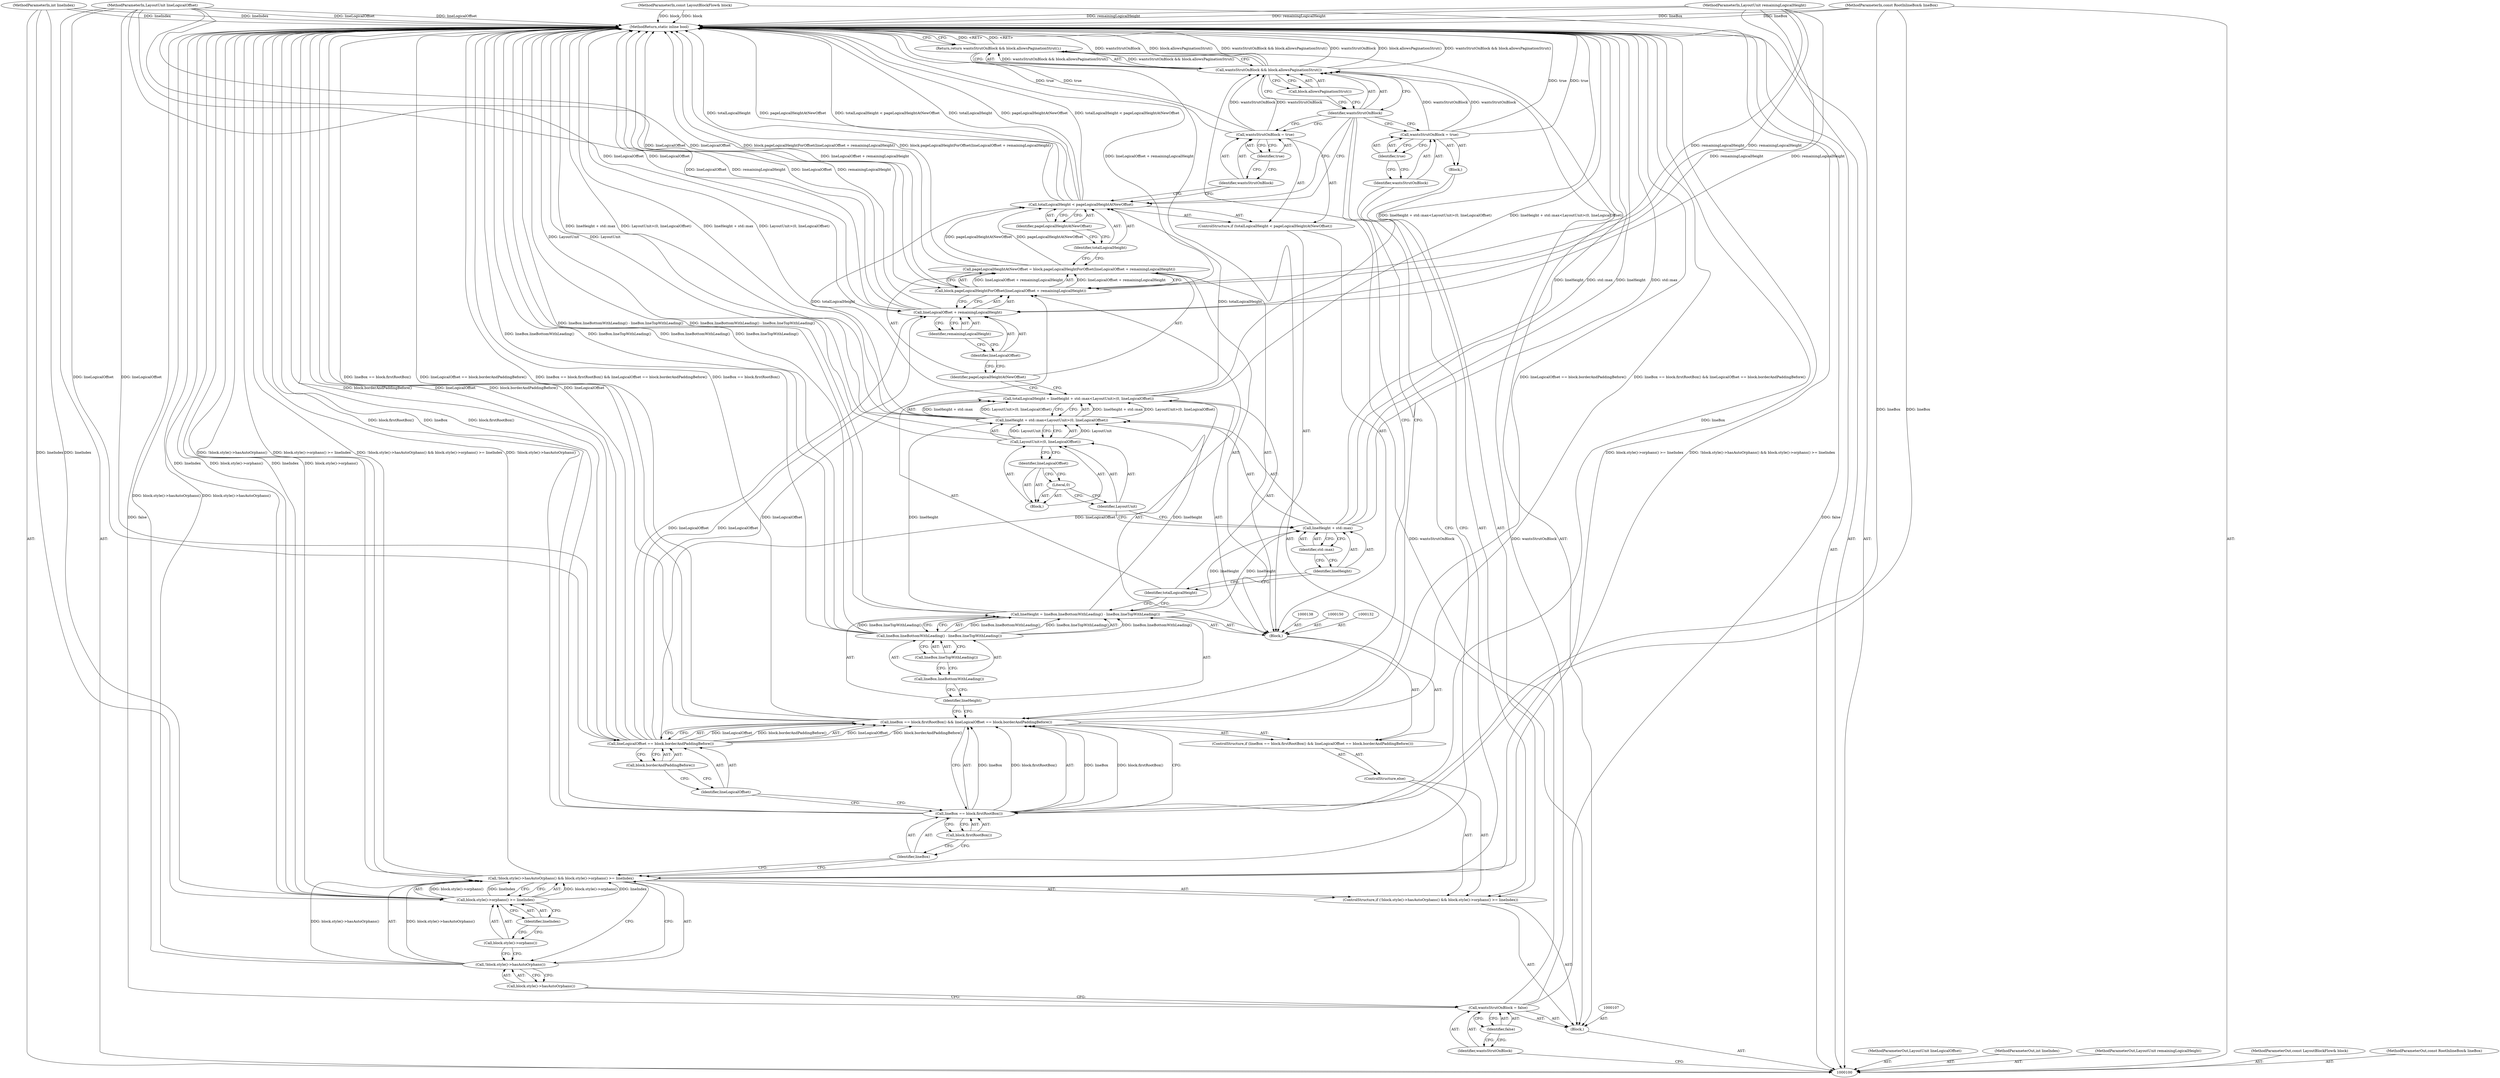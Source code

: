 digraph "0_Chrome_ce70785c73a2b7cf2b34de0d8439ca31929b4743_0" {
"1000168" [label="(MethodReturn,static inline bool)"];
"1000103" [label="(MethodParameterIn,LayoutUnit lineLogicalOffset)"];
"1000249" [label="(MethodParameterOut,LayoutUnit lineLogicalOffset)"];
"1000104" [label="(MethodParameterIn,int lineIndex)"];
"1000250" [label="(MethodParameterOut,int lineIndex)"];
"1000105" [label="(MethodParameterIn,LayoutUnit remainingLogicalHeight)"];
"1000251" [label="(MethodParameterOut,LayoutUnit remainingLogicalHeight)"];
"1000101" [label="(MethodParameterIn,const LayoutBlockFlow& block)"];
"1000247" [label="(MethodParameterOut,const LayoutBlockFlow& block)"];
"1000102" [label="(MethodParameterIn,const RootInlineBox& lineBox)"];
"1000248" [label="(MethodParameterOut,const RootInlineBox& lineBox)"];
"1000158" [label="(Call,totalLogicalHeight < pageLogicalHeightAtNewOffset)"];
"1000159" [label="(Identifier,totalLogicalHeight)"];
"1000160" [label="(Identifier,pageLogicalHeightAtNewOffset)"];
"1000157" [label="(ControlStructure,if (totalLogicalHeight < pageLogicalHeightAtNewOffset))"];
"1000161" [label="(Call,wantsStrutOnBlock = true)"];
"1000162" [label="(Identifier,wantsStrutOnBlock)"];
"1000163" [label="(Identifier,true)"];
"1000165" [label="(Call,wantsStrutOnBlock && block.allowsPaginationStrut())"];
"1000166" [label="(Identifier,wantsStrutOnBlock)"];
"1000167" [label="(Call,block.allowsPaginationStrut())"];
"1000164" [label="(Return,return wantsStrutOnBlock && block.allowsPaginationStrut();)"];
"1000106" [label="(Block,)"];
"1000110" [label="(Identifier,false)"];
"1000108" [label="(Call,wantsStrutOnBlock = false)"];
"1000109" [label="(Identifier,wantsStrutOnBlock)"];
"1000111" [label="(ControlStructure,if (!block.style()->hasAutoOrphans() && block.style()->orphans() >= lineIndex))"];
"1000115" [label="(Call,block.style()->orphans() >= lineIndex)"];
"1000116" [label="(Call,block.style()->orphans())"];
"1000117" [label="(Identifier,lineIndex)"];
"1000112" [label="(Call,!block.style()->hasAutoOrphans() && block.style()->orphans() >= lineIndex)"];
"1000113" [label="(Call,!block.style()->hasAutoOrphans())"];
"1000118" [label="(Block,)"];
"1000114" [label="(Call,block.style()->hasAutoOrphans())"];
"1000121" [label="(Identifier,true)"];
"1000119" [label="(Call,wantsStrutOnBlock = true)"];
"1000120" [label="(Identifier,wantsStrutOnBlock)"];
"1000123" [label="(ControlStructure,if (lineBox == block.firstRootBox() && lineLogicalOffset == block.borderAndPaddingBefore()))"];
"1000124" [label="(Call,lineBox == block.firstRootBox() && lineLogicalOffset == block.borderAndPaddingBefore())"];
"1000125" [label="(Call,lineBox == block.firstRootBox())"];
"1000126" [label="(Identifier,lineBox)"];
"1000127" [label="(Call,block.firstRootBox())"];
"1000128" [label="(Call,lineLogicalOffset == block.borderAndPaddingBefore())"];
"1000129" [label="(Identifier,lineLogicalOffset)"];
"1000122" [label="(ControlStructure,else)"];
"1000130" [label="(Call,block.borderAndPaddingBefore())"];
"1000133" [label="(Call,lineHeight = lineBox.lineBottomWithLeading() - lineBox.lineTopWithLeading())"];
"1000134" [label="(Identifier,lineHeight)"];
"1000135" [label="(Call,lineBox.lineBottomWithLeading() - lineBox.lineTopWithLeading())"];
"1000136" [label="(Call,lineBox.lineBottomWithLeading())"];
"1000137" [label="(Call,lineBox.lineTopWithLeading())"];
"1000139" [label="(Call,totalLogicalHeight = lineHeight + std::max<LayoutUnit>(0, lineLogicalOffset))"];
"1000140" [label="(Identifier,totalLogicalHeight)"];
"1000141" [label="(Call,lineHeight + std::max<LayoutUnit>(0, lineLogicalOffset))"];
"1000142" [label="(Call,lineHeight + std::max)"];
"1000143" [label="(Identifier,lineHeight)"];
"1000144" [label="(Identifier,std::max)"];
"1000145" [label="(Call,LayoutUnit>(0, lineLogicalOffset))"];
"1000146" [label="(Identifier,LayoutUnit)"];
"1000147" [label="(Block,)"];
"1000148" [label="(Literal,0)"];
"1000149" [label="(Identifier,lineLogicalOffset)"];
"1000156" [label="(Identifier,remainingLogicalHeight)"];
"1000151" [label="(Call,pageLogicalHeightAtNewOffset = block.pageLogicalHeightForOffset(lineLogicalOffset + remainingLogicalHeight))"];
"1000152" [label="(Identifier,pageLogicalHeightAtNewOffset)"];
"1000153" [label="(Call,block.pageLogicalHeightForOffset(lineLogicalOffset + remainingLogicalHeight))"];
"1000131" [label="(Block,)"];
"1000154" [label="(Call,lineLogicalOffset + remainingLogicalHeight)"];
"1000155" [label="(Identifier,lineLogicalOffset)"];
"1000168" -> "1000100"  [label="AST: "];
"1000168" -> "1000164"  [label="CFG: "];
"1000141" -> "1000168"  [label="DDG: lineHeight + std::max"];
"1000141" -> "1000168"  [label="DDG: LayoutUnit>(0, lineLogicalOffset)"];
"1000124" -> "1000168"  [label="DDG: lineBox == block.firstRootBox()"];
"1000124" -> "1000168"  [label="DDG: lineLogicalOffset == block.borderAndPaddingBefore()"];
"1000124" -> "1000168"  [label="DDG: lineBox == block.firstRootBox() && lineLogicalOffset == block.borderAndPaddingBefore()"];
"1000104" -> "1000168"  [label="DDG: lineIndex"];
"1000105" -> "1000168"  [label="DDG: remainingLogicalHeight"];
"1000165" -> "1000168"  [label="DDG: wantsStrutOnBlock"];
"1000165" -> "1000168"  [label="DDG: block.allowsPaginationStrut()"];
"1000165" -> "1000168"  [label="DDG: wantsStrutOnBlock && block.allowsPaginationStrut()"];
"1000153" -> "1000168"  [label="DDG: lineLogicalOffset + remainingLogicalHeight"];
"1000135" -> "1000168"  [label="DDG: lineBox.lineTopWithLeading()"];
"1000135" -> "1000168"  [label="DDG: lineBox.lineBottomWithLeading()"];
"1000158" -> "1000168"  [label="DDG: totalLogicalHeight"];
"1000158" -> "1000168"  [label="DDG: pageLogicalHeightAtNewOffset"];
"1000158" -> "1000168"  [label="DDG: totalLogicalHeight < pageLogicalHeightAtNewOffset"];
"1000115" -> "1000168"  [label="DDG: lineIndex"];
"1000115" -> "1000168"  [label="DDG: block.style()->orphans()"];
"1000128" -> "1000168"  [label="DDG: block.borderAndPaddingBefore()"];
"1000128" -> "1000168"  [label="DDG: lineLogicalOffset"];
"1000125" -> "1000168"  [label="DDG: lineBox"];
"1000125" -> "1000168"  [label="DDG: block.firstRootBox()"];
"1000113" -> "1000168"  [label="DDG: block.style()->hasAutoOrphans()"];
"1000139" -> "1000168"  [label="DDG: lineHeight + std::max<LayoutUnit>(0, lineLogicalOffset)"];
"1000154" -> "1000168"  [label="DDG: lineLogicalOffset"];
"1000154" -> "1000168"  [label="DDG: remainingLogicalHeight"];
"1000142" -> "1000168"  [label="DDG: std::max"];
"1000142" -> "1000168"  [label="DDG: lineHeight"];
"1000103" -> "1000168"  [label="DDG: lineLogicalOffset"];
"1000112" -> "1000168"  [label="DDG: block.style()->orphans() >= lineIndex"];
"1000112" -> "1000168"  [label="DDG: !block.style()->hasAutoOrphans() && block.style()->orphans() >= lineIndex"];
"1000112" -> "1000168"  [label="DDG: !block.style()->hasAutoOrphans()"];
"1000119" -> "1000168"  [label="DDG: true"];
"1000151" -> "1000168"  [label="DDG: block.pageLogicalHeightForOffset(lineLogicalOffset + remainingLogicalHeight)"];
"1000102" -> "1000168"  [label="DDG: lineBox"];
"1000133" -> "1000168"  [label="DDG: lineBox.lineBottomWithLeading() - lineBox.lineTopWithLeading()"];
"1000101" -> "1000168"  [label="DDG: block"];
"1000108" -> "1000168"  [label="DDG: false"];
"1000161" -> "1000168"  [label="DDG: true"];
"1000145" -> "1000168"  [label="DDG: LayoutUnit"];
"1000164" -> "1000168"  [label="DDG: <RET>"];
"1000103" -> "1000100"  [label="AST: "];
"1000103" -> "1000168"  [label="DDG: lineLogicalOffset"];
"1000103" -> "1000128"  [label="DDG: lineLogicalOffset"];
"1000103" -> "1000153"  [label="DDG: lineLogicalOffset"];
"1000103" -> "1000154"  [label="DDG: lineLogicalOffset"];
"1000249" -> "1000100"  [label="AST: "];
"1000104" -> "1000100"  [label="AST: "];
"1000104" -> "1000168"  [label="DDG: lineIndex"];
"1000104" -> "1000115"  [label="DDG: lineIndex"];
"1000250" -> "1000100"  [label="AST: "];
"1000105" -> "1000100"  [label="AST: "];
"1000105" -> "1000168"  [label="DDG: remainingLogicalHeight"];
"1000105" -> "1000153"  [label="DDG: remainingLogicalHeight"];
"1000105" -> "1000154"  [label="DDG: remainingLogicalHeight"];
"1000251" -> "1000100"  [label="AST: "];
"1000101" -> "1000100"  [label="AST: "];
"1000101" -> "1000168"  [label="DDG: block"];
"1000247" -> "1000100"  [label="AST: "];
"1000102" -> "1000100"  [label="AST: "];
"1000102" -> "1000168"  [label="DDG: lineBox"];
"1000102" -> "1000125"  [label="DDG: lineBox"];
"1000248" -> "1000100"  [label="AST: "];
"1000158" -> "1000157"  [label="AST: "];
"1000158" -> "1000160"  [label="CFG: "];
"1000159" -> "1000158"  [label="AST: "];
"1000160" -> "1000158"  [label="AST: "];
"1000162" -> "1000158"  [label="CFG: "];
"1000166" -> "1000158"  [label="CFG: "];
"1000158" -> "1000168"  [label="DDG: totalLogicalHeight"];
"1000158" -> "1000168"  [label="DDG: pageLogicalHeightAtNewOffset"];
"1000158" -> "1000168"  [label="DDG: totalLogicalHeight < pageLogicalHeightAtNewOffset"];
"1000139" -> "1000158"  [label="DDG: totalLogicalHeight"];
"1000151" -> "1000158"  [label="DDG: pageLogicalHeightAtNewOffset"];
"1000159" -> "1000158"  [label="AST: "];
"1000159" -> "1000151"  [label="CFG: "];
"1000160" -> "1000159"  [label="CFG: "];
"1000160" -> "1000158"  [label="AST: "];
"1000160" -> "1000159"  [label="CFG: "];
"1000158" -> "1000160"  [label="CFG: "];
"1000157" -> "1000131"  [label="AST: "];
"1000158" -> "1000157"  [label="AST: "];
"1000161" -> "1000157"  [label="AST: "];
"1000161" -> "1000157"  [label="AST: "];
"1000161" -> "1000163"  [label="CFG: "];
"1000162" -> "1000161"  [label="AST: "];
"1000163" -> "1000161"  [label="AST: "];
"1000166" -> "1000161"  [label="CFG: "];
"1000161" -> "1000168"  [label="DDG: true"];
"1000161" -> "1000165"  [label="DDG: wantsStrutOnBlock"];
"1000162" -> "1000161"  [label="AST: "];
"1000162" -> "1000158"  [label="CFG: "];
"1000163" -> "1000162"  [label="CFG: "];
"1000163" -> "1000161"  [label="AST: "];
"1000163" -> "1000162"  [label="CFG: "];
"1000161" -> "1000163"  [label="CFG: "];
"1000165" -> "1000164"  [label="AST: "];
"1000165" -> "1000166"  [label="CFG: "];
"1000165" -> "1000167"  [label="CFG: "];
"1000166" -> "1000165"  [label="AST: "];
"1000167" -> "1000165"  [label="AST: "];
"1000164" -> "1000165"  [label="CFG: "];
"1000165" -> "1000168"  [label="DDG: wantsStrutOnBlock"];
"1000165" -> "1000168"  [label="DDG: block.allowsPaginationStrut()"];
"1000165" -> "1000168"  [label="DDG: wantsStrutOnBlock && block.allowsPaginationStrut()"];
"1000165" -> "1000164"  [label="DDG: wantsStrutOnBlock && block.allowsPaginationStrut()"];
"1000119" -> "1000165"  [label="DDG: wantsStrutOnBlock"];
"1000161" -> "1000165"  [label="DDG: wantsStrutOnBlock"];
"1000108" -> "1000165"  [label="DDG: wantsStrutOnBlock"];
"1000166" -> "1000165"  [label="AST: "];
"1000166" -> "1000119"  [label="CFG: "];
"1000166" -> "1000161"  [label="CFG: "];
"1000166" -> "1000158"  [label="CFG: "];
"1000166" -> "1000124"  [label="CFG: "];
"1000167" -> "1000166"  [label="CFG: "];
"1000165" -> "1000166"  [label="CFG: "];
"1000167" -> "1000165"  [label="AST: "];
"1000167" -> "1000166"  [label="CFG: "];
"1000165" -> "1000167"  [label="CFG: "];
"1000164" -> "1000106"  [label="AST: "];
"1000164" -> "1000165"  [label="CFG: "];
"1000165" -> "1000164"  [label="AST: "];
"1000168" -> "1000164"  [label="CFG: "];
"1000164" -> "1000168"  [label="DDG: <RET>"];
"1000165" -> "1000164"  [label="DDG: wantsStrutOnBlock && block.allowsPaginationStrut()"];
"1000106" -> "1000100"  [label="AST: "];
"1000107" -> "1000106"  [label="AST: "];
"1000108" -> "1000106"  [label="AST: "];
"1000111" -> "1000106"  [label="AST: "];
"1000164" -> "1000106"  [label="AST: "];
"1000110" -> "1000108"  [label="AST: "];
"1000110" -> "1000109"  [label="CFG: "];
"1000108" -> "1000110"  [label="CFG: "];
"1000108" -> "1000106"  [label="AST: "];
"1000108" -> "1000110"  [label="CFG: "];
"1000109" -> "1000108"  [label="AST: "];
"1000110" -> "1000108"  [label="AST: "];
"1000114" -> "1000108"  [label="CFG: "];
"1000108" -> "1000168"  [label="DDG: false"];
"1000108" -> "1000165"  [label="DDG: wantsStrutOnBlock"];
"1000109" -> "1000108"  [label="AST: "];
"1000109" -> "1000100"  [label="CFG: "];
"1000110" -> "1000109"  [label="CFG: "];
"1000111" -> "1000106"  [label="AST: "];
"1000112" -> "1000111"  [label="AST: "];
"1000118" -> "1000111"  [label="AST: "];
"1000122" -> "1000111"  [label="AST: "];
"1000115" -> "1000112"  [label="AST: "];
"1000115" -> "1000117"  [label="CFG: "];
"1000116" -> "1000115"  [label="AST: "];
"1000117" -> "1000115"  [label="AST: "];
"1000112" -> "1000115"  [label="CFG: "];
"1000115" -> "1000168"  [label="DDG: lineIndex"];
"1000115" -> "1000168"  [label="DDG: block.style()->orphans()"];
"1000115" -> "1000112"  [label="DDG: block.style()->orphans()"];
"1000115" -> "1000112"  [label="DDG: lineIndex"];
"1000104" -> "1000115"  [label="DDG: lineIndex"];
"1000116" -> "1000115"  [label="AST: "];
"1000116" -> "1000113"  [label="CFG: "];
"1000117" -> "1000116"  [label="CFG: "];
"1000117" -> "1000115"  [label="AST: "];
"1000117" -> "1000116"  [label="CFG: "];
"1000115" -> "1000117"  [label="CFG: "];
"1000112" -> "1000111"  [label="AST: "];
"1000112" -> "1000113"  [label="CFG: "];
"1000112" -> "1000115"  [label="CFG: "];
"1000113" -> "1000112"  [label="AST: "];
"1000115" -> "1000112"  [label="AST: "];
"1000120" -> "1000112"  [label="CFG: "];
"1000126" -> "1000112"  [label="CFG: "];
"1000112" -> "1000168"  [label="DDG: block.style()->orphans() >= lineIndex"];
"1000112" -> "1000168"  [label="DDG: !block.style()->hasAutoOrphans() && block.style()->orphans() >= lineIndex"];
"1000112" -> "1000168"  [label="DDG: !block.style()->hasAutoOrphans()"];
"1000113" -> "1000112"  [label="DDG: block.style()->hasAutoOrphans()"];
"1000115" -> "1000112"  [label="DDG: block.style()->orphans()"];
"1000115" -> "1000112"  [label="DDG: lineIndex"];
"1000113" -> "1000112"  [label="AST: "];
"1000113" -> "1000114"  [label="CFG: "];
"1000114" -> "1000113"  [label="AST: "];
"1000116" -> "1000113"  [label="CFG: "];
"1000112" -> "1000113"  [label="CFG: "];
"1000113" -> "1000168"  [label="DDG: block.style()->hasAutoOrphans()"];
"1000113" -> "1000112"  [label="DDG: block.style()->hasAutoOrphans()"];
"1000118" -> "1000111"  [label="AST: "];
"1000119" -> "1000118"  [label="AST: "];
"1000114" -> "1000113"  [label="AST: "];
"1000114" -> "1000108"  [label="CFG: "];
"1000113" -> "1000114"  [label="CFG: "];
"1000121" -> "1000119"  [label="AST: "];
"1000121" -> "1000120"  [label="CFG: "];
"1000119" -> "1000121"  [label="CFG: "];
"1000119" -> "1000118"  [label="AST: "];
"1000119" -> "1000121"  [label="CFG: "];
"1000120" -> "1000119"  [label="AST: "];
"1000121" -> "1000119"  [label="AST: "];
"1000166" -> "1000119"  [label="CFG: "];
"1000119" -> "1000168"  [label="DDG: true"];
"1000119" -> "1000165"  [label="DDG: wantsStrutOnBlock"];
"1000120" -> "1000119"  [label="AST: "];
"1000120" -> "1000112"  [label="CFG: "];
"1000121" -> "1000120"  [label="CFG: "];
"1000123" -> "1000122"  [label="AST: "];
"1000124" -> "1000123"  [label="AST: "];
"1000131" -> "1000123"  [label="AST: "];
"1000124" -> "1000123"  [label="AST: "];
"1000124" -> "1000125"  [label="CFG: "];
"1000124" -> "1000128"  [label="CFG: "];
"1000125" -> "1000124"  [label="AST: "];
"1000128" -> "1000124"  [label="AST: "];
"1000134" -> "1000124"  [label="CFG: "];
"1000166" -> "1000124"  [label="CFG: "];
"1000124" -> "1000168"  [label="DDG: lineBox == block.firstRootBox()"];
"1000124" -> "1000168"  [label="DDG: lineLogicalOffset == block.borderAndPaddingBefore()"];
"1000124" -> "1000168"  [label="DDG: lineBox == block.firstRootBox() && lineLogicalOffset == block.borderAndPaddingBefore()"];
"1000125" -> "1000124"  [label="DDG: lineBox"];
"1000125" -> "1000124"  [label="DDG: block.firstRootBox()"];
"1000128" -> "1000124"  [label="DDG: lineLogicalOffset"];
"1000128" -> "1000124"  [label="DDG: block.borderAndPaddingBefore()"];
"1000125" -> "1000124"  [label="AST: "];
"1000125" -> "1000127"  [label="CFG: "];
"1000126" -> "1000125"  [label="AST: "];
"1000127" -> "1000125"  [label="AST: "];
"1000129" -> "1000125"  [label="CFG: "];
"1000124" -> "1000125"  [label="CFG: "];
"1000125" -> "1000168"  [label="DDG: lineBox"];
"1000125" -> "1000168"  [label="DDG: block.firstRootBox()"];
"1000125" -> "1000124"  [label="DDG: lineBox"];
"1000125" -> "1000124"  [label="DDG: block.firstRootBox()"];
"1000102" -> "1000125"  [label="DDG: lineBox"];
"1000126" -> "1000125"  [label="AST: "];
"1000126" -> "1000112"  [label="CFG: "];
"1000127" -> "1000126"  [label="CFG: "];
"1000127" -> "1000125"  [label="AST: "];
"1000127" -> "1000126"  [label="CFG: "];
"1000125" -> "1000127"  [label="CFG: "];
"1000128" -> "1000124"  [label="AST: "];
"1000128" -> "1000130"  [label="CFG: "];
"1000129" -> "1000128"  [label="AST: "];
"1000130" -> "1000128"  [label="AST: "];
"1000124" -> "1000128"  [label="CFG: "];
"1000128" -> "1000168"  [label="DDG: block.borderAndPaddingBefore()"];
"1000128" -> "1000168"  [label="DDG: lineLogicalOffset"];
"1000128" -> "1000124"  [label="DDG: lineLogicalOffset"];
"1000128" -> "1000124"  [label="DDG: block.borderAndPaddingBefore()"];
"1000103" -> "1000128"  [label="DDG: lineLogicalOffset"];
"1000128" -> "1000153"  [label="DDG: lineLogicalOffset"];
"1000128" -> "1000154"  [label="DDG: lineLogicalOffset"];
"1000129" -> "1000128"  [label="AST: "];
"1000129" -> "1000125"  [label="CFG: "];
"1000130" -> "1000129"  [label="CFG: "];
"1000122" -> "1000111"  [label="AST: "];
"1000123" -> "1000122"  [label="AST: "];
"1000130" -> "1000128"  [label="AST: "];
"1000130" -> "1000129"  [label="CFG: "];
"1000128" -> "1000130"  [label="CFG: "];
"1000133" -> "1000131"  [label="AST: "];
"1000133" -> "1000135"  [label="CFG: "];
"1000134" -> "1000133"  [label="AST: "];
"1000135" -> "1000133"  [label="AST: "];
"1000140" -> "1000133"  [label="CFG: "];
"1000133" -> "1000168"  [label="DDG: lineBox.lineBottomWithLeading() - lineBox.lineTopWithLeading()"];
"1000135" -> "1000133"  [label="DDG: lineBox.lineBottomWithLeading()"];
"1000135" -> "1000133"  [label="DDG: lineBox.lineTopWithLeading()"];
"1000133" -> "1000141"  [label="DDG: lineHeight"];
"1000133" -> "1000142"  [label="DDG: lineHeight"];
"1000134" -> "1000133"  [label="AST: "];
"1000134" -> "1000124"  [label="CFG: "];
"1000136" -> "1000134"  [label="CFG: "];
"1000135" -> "1000133"  [label="AST: "];
"1000135" -> "1000137"  [label="CFG: "];
"1000136" -> "1000135"  [label="AST: "];
"1000137" -> "1000135"  [label="AST: "];
"1000133" -> "1000135"  [label="CFG: "];
"1000135" -> "1000168"  [label="DDG: lineBox.lineTopWithLeading()"];
"1000135" -> "1000168"  [label="DDG: lineBox.lineBottomWithLeading()"];
"1000135" -> "1000133"  [label="DDG: lineBox.lineBottomWithLeading()"];
"1000135" -> "1000133"  [label="DDG: lineBox.lineTopWithLeading()"];
"1000136" -> "1000135"  [label="AST: "];
"1000136" -> "1000134"  [label="CFG: "];
"1000137" -> "1000136"  [label="CFG: "];
"1000137" -> "1000135"  [label="AST: "];
"1000137" -> "1000136"  [label="CFG: "];
"1000135" -> "1000137"  [label="CFG: "];
"1000139" -> "1000131"  [label="AST: "];
"1000139" -> "1000141"  [label="CFG: "];
"1000140" -> "1000139"  [label="AST: "];
"1000141" -> "1000139"  [label="AST: "];
"1000152" -> "1000139"  [label="CFG: "];
"1000139" -> "1000168"  [label="DDG: lineHeight + std::max<LayoutUnit>(0, lineLogicalOffset)"];
"1000141" -> "1000139"  [label="DDG: lineHeight + std::max"];
"1000141" -> "1000139"  [label="DDG: LayoutUnit>(0, lineLogicalOffset)"];
"1000139" -> "1000158"  [label="DDG: totalLogicalHeight"];
"1000140" -> "1000139"  [label="AST: "];
"1000140" -> "1000133"  [label="CFG: "];
"1000143" -> "1000140"  [label="CFG: "];
"1000141" -> "1000139"  [label="AST: "];
"1000141" -> "1000145"  [label="CFG: "];
"1000142" -> "1000141"  [label="AST: "];
"1000145" -> "1000141"  [label="AST: "];
"1000139" -> "1000141"  [label="CFG: "];
"1000141" -> "1000168"  [label="DDG: lineHeight + std::max"];
"1000141" -> "1000168"  [label="DDG: LayoutUnit>(0, lineLogicalOffset)"];
"1000141" -> "1000139"  [label="DDG: lineHeight + std::max"];
"1000141" -> "1000139"  [label="DDG: LayoutUnit>(0, lineLogicalOffset)"];
"1000133" -> "1000141"  [label="DDG: lineHeight"];
"1000145" -> "1000141"  [label="DDG: LayoutUnit"];
"1000142" -> "1000141"  [label="AST: "];
"1000142" -> "1000144"  [label="CFG: "];
"1000143" -> "1000142"  [label="AST: "];
"1000144" -> "1000142"  [label="AST: "];
"1000146" -> "1000142"  [label="CFG: "];
"1000142" -> "1000168"  [label="DDG: std::max"];
"1000142" -> "1000168"  [label="DDG: lineHeight"];
"1000133" -> "1000142"  [label="DDG: lineHeight"];
"1000143" -> "1000142"  [label="AST: "];
"1000143" -> "1000140"  [label="CFG: "];
"1000144" -> "1000143"  [label="CFG: "];
"1000144" -> "1000142"  [label="AST: "];
"1000144" -> "1000143"  [label="CFG: "];
"1000142" -> "1000144"  [label="CFG: "];
"1000145" -> "1000141"  [label="AST: "];
"1000145" -> "1000149"  [label="CFG: "];
"1000146" -> "1000145"  [label="AST: "];
"1000147" -> "1000145"  [label="AST: "];
"1000141" -> "1000145"  [label="CFG: "];
"1000145" -> "1000168"  [label="DDG: LayoutUnit"];
"1000145" -> "1000141"  [label="DDG: LayoutUnit"];
"1000146" -> "1000145"  [label="AST: "];
"1000146" -> "1000142"  [label="CFG: "];
"1000148" -> "1000146"  [label="CFG: "];
"1000147" -> "1000145"  [label="AST: "];
"1000148" -> "1000147"  [label="AST: "];
"1000149" -> "1000147"  [label="AST: "];
"1000148" -> "1000147"  [label="AST: "];
"1000148" -> "1000146"  [label="CFG: "];
"1000149" -> "1000148"  [label="CFG: "];
"1000149" -> "1000147"  [label="AST: "];
"1000149" -> "1000148"  [label="CFG: "];
"1000145" -> "1000149"  [label="CFG: "];
"1000156" -> "1000154"  [label="AST: "];
"1000156" -> "1000155"  [label="CFG: "];
"1000154" -> "1000156"  [label="CFG: "];
"1000151" -> "1000131"  [label="AST: "];
"1000151" -> "1000153"  [label="CFG: "];
"1000152" -> "1000151"  [label="AST: "];
"1000153" -> "1000151"  [label="AST: "];
"1000159" -> "1000151"  [label="CFG: "];
"1000151" -> "1000168"  [label="DDG: block.pageLogicalHeightForOffset(lineLogicalOffset + remainingLogicalHeight)"];
"1000153" -> "1000151"  [label="DDG: lineLogicalOffset + remainingLogicalHeight"];
"1000151" -> "1000158"  [label="DDG: pageLogicalHeightAtNewOffset"];
"1000152" -> "1000151"  [label="AST: "];
"1000152" -> "1000139"  [label="CFG: "];
"1000155" -> "1000152"  [label="CFG: "];
"1000153" -> "1000151"  [label="AST: "];
"1000153" -> "1000154"  [label="CFG: "];
"1000154" -> "1000153"  [label="AST: "];
"1000151" -> "1000153"  [label="CFG: "];
"1000153" -> "1000168"  [label="DDG: lineLogicalOffset + remainingLogicalHeight"];
"1000153" -> "1000151"  [label="DDG: lineLogicalOffset + remainingLogicalHeight"];
"1000128" -> "1000153"  [label="DDG: lineLogicalOffset"];
"1000103" -> "1000153"  [label="DDG: lineLogicalOffset"];
"1000105" -> "1000153"  [label="DDG: remainingLogicalHeight"];
"1000131" -> "1000123"  [label="AST: "];
"1000132" -> "1000131"  [label="AST: "];
"1000133" -> "1000131"  [label="AST: "];
"1000138" -> "1000131"  [label="AST: "];
"1000139" -> "1000131"  [label="AST: "];
"1000150" -> "1000131"  [label="AST: "];
"1000151" -> "1000131"  [label="AST: "];
"1000157" -> "1000131"  [label="AST: "];
"1000154" -> "1000153"  [label="AST: "];
"1000154" -> "1000156"  [label="CFG: "];
"1000155" -> "1000154"  [label="AST: "];
"1000156" -> "1000154"  [label="AST: "];
"1000153" -> "1000154"  [label="CFG: "];
"1000154" -> "1000168"  [label="DDG: lineLogicalOffset"];
"1000154" -> "1000168"  [label="DDG: remainingLogicalHeight"];
"1000128" -> "1000154"  [label="DDG: lineLogicalOffset"];
"1000103" -> "1000154"  [label="DDG: lineLogicalOffset"];
"1000105" -> "1000154"  [label="DDG: remainingLogicalHeight"];
"1000155" -> "1000154"  [label="AST: "];
"1000155" -> "1000152"  [label="CFG: "];
"1000156" -> "1000155"  [label="CFG: "];
}
